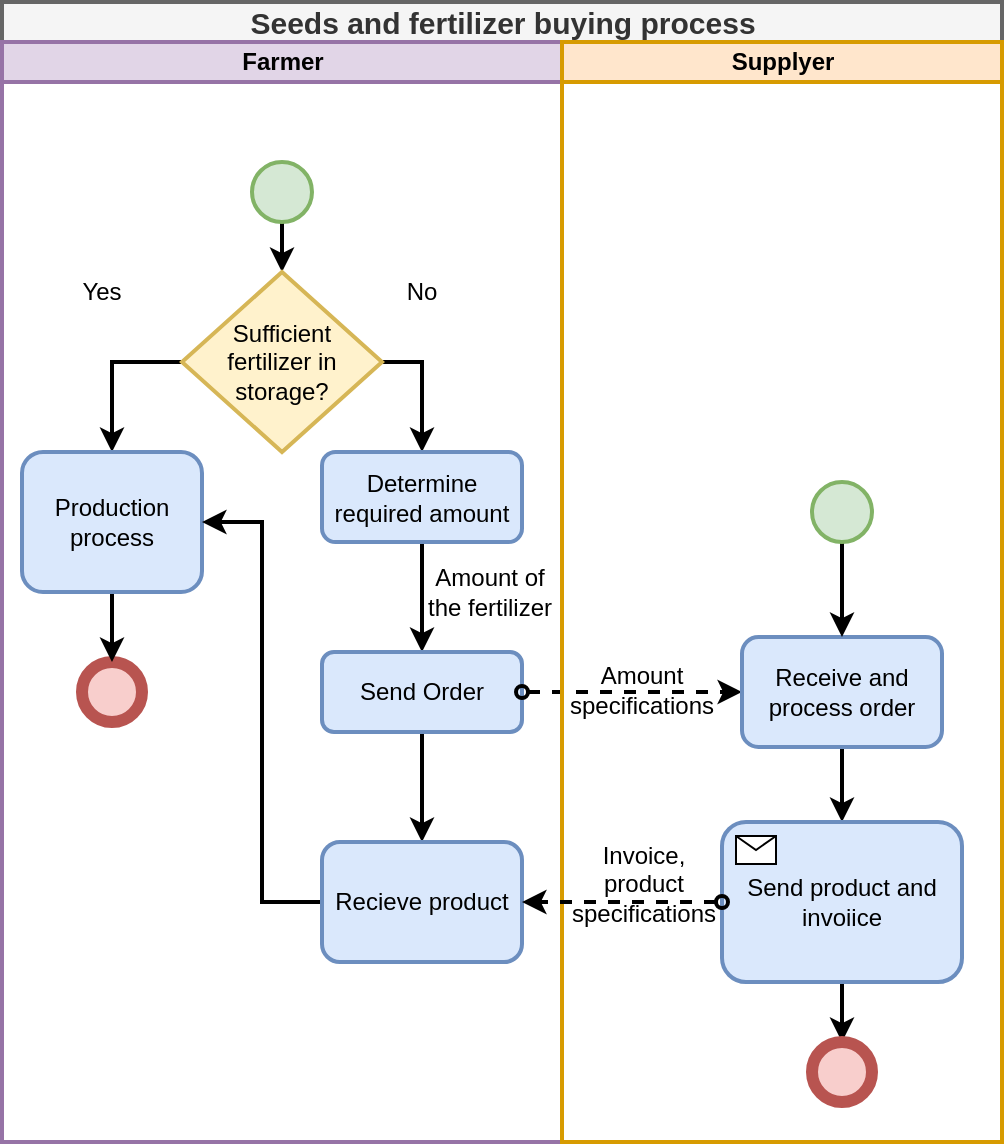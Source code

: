 <mxfile version="14.4.3" type="device"><diagram name="Page-1" id="2a216829-ef6e-dabb-86c1-c78162f3ba2b"><mxGraphModel dx="852" dy="1604" grid="1" gridSize="10" guides="1" tooltips="1" connect="1" arrows="1" fold="1" page="1" pageScale="1" pageWidth="850" pageHeight="1100" background="#ffffff" math="0" shadow="0"><root><mxCell id="0"/><mxCell id="1" parent="0"/><mxCell id="j0sKVIZhn2LfBT5Tu4q3-5" value="&lt;b style=&quot;font-size: 15px&quot;&gt;&lt;span style=&quot;line-height: 107% ; font-family: &amp;#34;arial&amp;#34; , sans-serif&quot;&gt;Seeds and fertilizer buying process&lt;/span&gt;&lt;/b&gt;" style="swimlane;html=1;childLayout=stackLayout;resizeParent=1;resizeParentMax=0;startSize=20;strokeWidth=2;fillColor=#f5f5f5;strokeColor=#666666;fontColor=#333333;" parent="1" vertex="1"><mxGeometry x="120" width="500" height="570" as="geometry"/></mxCell><mxCell id="j0sKVIZhn2LfBT5Tu4q3-6" value="Farmer" style="swimlane;html=1;startSize=20;strokeWidth=2;fillColor=#e1d5e7;strokeColor=#9673a6;" parent="j0sKVIZhn2LfBT5Tu4q3-5" vertex="1"><mxGeometry y="20" width="280" height="550" as="geometry"/></mxCell><mxCell id="j0sKVIZhn2LfBT5Tu4q3-19" style="edgeStyle=orthogonalEdgeStyle;rounded=0;orthogonalLoop=1;jettySize=auto;html=1;entryX=0.5;entryY=0;entryDx=0;entryDy=0;strokeWidth=2;" parent="j0sKVIZhn2LfBT5Tu4q3-6" source="j0sKVIZhn2LfBT5Tu4q3-10" target="j0sKVIZhn2LfBT5Tu4q3-17" edge="1"><mxGeometry relative="1" as="geometry"/></mxCell><mxCell id="j0sKVIZhn2LfBT5Tu4q3-10" value="" style="shape=mxgraph.bpmn.shape;html=1;verticalLabelPosition=bottom;labelBackgroundColor=#ffffff;verticalAlign=top;align=center;perimeter=ellipsePerimeter;outlineConnect=0;outline=standard;symbol=general;strokeWidth=2;fillColor=#d5e8d4;strokeColor=#82b366;" parent="j0sKVIZhn2LfBT5Tu4q3-6" vertex="1"><mxGeometry x="125" y="60" width="30" height="30" as="geometry"/></mxCell><mxCell id="j0sKVIZhn2LfBT5Tu4q3-12" value="" style="shape=mxgraph.bpmn.shape;html=1;verticalLabelPosition=bottom;labelBackgroundColor=#ffffff;verticalAlign=top;align=center;perimeter=ellipsePerimeter;outlineConnect=0;outline=end;symbol=general;strokeWidth=2;fillColor=#f8cecc;strokeColor=#b85450;" parent="j0sKVIZhn2LfBT5Tu4q3-6" vertex="1"><mxGeometry x="40" y="310" width="30" height="30" as="geometry"/></mxCell><mxCell id="j0sKVIZhn2LfBT5Tu4q3-20" style="edgeStyle=orthogonalEdgeStyle;rounded=0;orthogonalLoop=1;jettySize=auto;html=1;entryX=0.5;entryY=0;entryDx=0;entryDy=0;exitX=0;exitY=0.5;exitDx=0;exitDy=0;strokeWidth=2;" parent="j0sKVIZhn2LfBT5Tu4q3-6" source="j0sKVIZhn2LfBT5Tu4q3-17" target="j0sKVIZhn2LfBT5Tu4q3-18" edge="1"><mxGeometry relative="1" as="geometry"/></mxCell><mxCell id="j0sKVIZhn2LfBT5Tu4q3-22" style="edgeStyle=orthogonalEdgeStyle;rounded=0;orthogonalLoop=1;jettySize=auto;html=1;entryX=0.5;entryY=0;entryDx=0;entryDy=0;strokeWidth=2;exitX=1;exitY=0.5;exitDx=0;exitDy=0;" parent="j0sKVIZhn2LfBT5Tu4q3-6" source="j0sKVIZhn2LfBT5Tu4q3-17" target="j0sKVIZhn2LfBT5Tu4q3-21" edge="1"><mxGeometry relative="1" as="geometry"/></mxCell><mxCell id="j0sKVIZhn2LfBT5Tu4q3-17" value="Sufficient &lt;br&gt;fertilizer in storage?" style="shape=hexagon;html=1;whiteSpace=wrap;perimeter=hexagonPerimeter;rounded=0;size=0.5;strokeWidth=2;fillColor=#fff2cc;strokeColor=#d6b656;" parent="j0sKVIZhn2LfBT5Tu4q3-6" vertex="1"><mxGeometry x="90" y="115" width="100" height="90" as="geometry"/></mxCell><mxCell id="j0sKVIZhn2LfBT5Tu4q3-26" style="edgeStyle=orthogonalEdgeStyle;rounded=0;orthogonalLoop=1;jettySize=auto;html=1;entryX=0.5;entryY=0;entryDx=0;entryDy=0;strokeWidth=2;" parent="j0sKVIZhn2LfBT5Tu4q3-6" source="j0sKVIZhn2LfBT5Tu4q3-18" target="j0sKVIZhn2LfBT5Tu4q3-12" edge="1"><mxGeometry relative="1" as="geometry"/></mxCell><mxCell id="j0sKVIZhn2LfBT5Tu4q3-18" value="Production process" style="shape=ext;rounded=1;html=1;whiteSpace=wrap;strokeWidth=2;fillColor=#dae8fc;strokeColor=#6c8ebf;" parent="j0sKVIZhn2LfBT5Tu4q3-6" vertex="1"><mxGeometry x="10" y="205" width="90" height="70" as="geometry"/></mxCell><mxCell id="j0sKVIZhn2LfBT5Tu4q3-27" style="edgeStyle=orthogonalEdgeStyle;rounded=0;orthogonalLoop=1;jettySize=auto;html=1;entryX=0.5;entryY=0;entryDx=0;entryDy=0;strokeWidth=2;" parent="j0sKVIZhn2LfBT5Tu4q3-6" source="j0sKVIZhn2LfBT5Tu4q3-21" target="j0sKVIZhn2LfBT5Tu4q3-25" edge="1"><mxGeometry relative="1" as="geometry"/></mxCell><mxCell id="j0sKVIZhn2LfBT5Tu4q3-21" value="Determine required amount" style="shape=ext;rounded=1;html=1;whiteSpace=wrap;strokeWidth=2;fillColor=#dae8fc;strokeColor=#6c8ebf;" parent="j0sKVIZhn2LfBT5Tu4q3-6" vertex="1"><mxGeometry x="160" y="205" width="100" height="45" as="geometry"/></mxCell><mxCell id="j0sKVIZhn2LfBT5Tu4q3-23" value="Yes" style="text;html=1;strokeColor=none;fillColor=none;align=center;verticalAlign=middle;whiteSpace=wrap;rounded=0;" parent="j0sKVIZhn2LfBT5Tu4q3-6" vertex="1"><mxGeometry x="30" y="115" width="40" height="20" as="geometry"/></mxCell><mxCell id="j0sKVIZhn2LfBT5Tu4q3-24" value="No" style="text;html=1;strokeColor=none;fillColor=none;align=center;verticalAlign=middle;whiteSpace=wrap;rounded=0;" parent="j0sKVIZhn2LfBT5Tu4q3-6" vertex="1"><mxGeometry x="190" y="115" width="40" height="20" as="geometry"/></mxCell><mxCell id="j0sKVIZhn2LfBT5Tu4q3-30" style="edgeStyle=orthogonalEdgeStyle;rounded=0;orthogonalLoop=1;jettySize=auto;html=1;entryX=0.5;entryY=0;entryDx=0;entryDy=0;strokeWidth=2;" parent="j0sKVIZhn2LfBT5Tu4q3-6" source="j0sKVIZhn2LfBT5Tu4q3-25" target="j0sKVIZhn2LfBT5Tu4q3-28" edge="1"><mxGeometry relative="1" as="geometry"/></mxCell><mxCell id="j0sKVIZhn2LfBT5Tu4q3-25" value="Send Order" style="shape=ext;rounded=1;html=1;whiteSpace=wrap;strokeWidth=2;fillColor=#dae8fc;strokeColor=#6c8ebf;" parent="j0sKVIZhn2LfBT5Tu4q3-6" vertex="1"><mxGeometry x="160" y="305" width="100" height="40" as="geometry"/></mxCell><mxCell id="j0sKVIZhn2LfBT5Tu4q3-29" style="edgeStyle=orthogonalEdgeStyle;rounded=0;orthogonalLoop=1;jettySize=auto;html=1;entryX=1;entryY=0.5;entryDx=0;entryDy=0;strokeWidth=2;" parent="j0sKVIZhn2LfBT5Tu4q3-6" source="j0sKVIZhn2LfBT5Tu4q3-28" target="j0sKVIZhn2LfBT5Tu4q3-18" edge="1"><mxGeometry relative="1" as="geometry"/></mxCell><mxCell id="j0sKVIZhn2LfBT5Tu4q3-28" value="Recieve product" style="shape=ext;rounded=1;html=1;whiteSpace=wrap;strokeWidth=2;fillColor=#dae8fc;strokeColor=#6c8ebf;" parent="j0sKVIZhn2LfBT5Tu4q3-6" vertex="1"><mxGeometry x="160" y="400" width="100" height="60" as="geometry"/></mxCell><mxCell id="j0sKVIZhn2LfBT5Tu4q3-43" value="Amount of the fertilizer" style="text;html=1;strokeColor=none;fillColor=none;align=center;verticalAlign=middle;whiteSpace=wrap;rounded=0;" parent="j0sKVIZhn2LfBT5Tu4q3-6" vertex="1"><mxGeometry x="209" y="265" width="70" height="20" as="geometry"/></mxCell><mxCell id="j0sKVIZhn2LfBT5Tu4q3-32" style="edgeStyle=orthogonalEdgeStyle;rounded=0;orthogonalLoop=1;jettySize=auto;html=1;entryX=0;entryY=0.5;entryDx=0;entryDy=0;strokeWidth=2;dashed=1;startArrow=oval;startFill=0;" parent="j0sKVIZhn2LfBT5Tu4q3-5" source="j0sKVIZhn2LfBT5Tu4q3-25" target="j0sKVIZhn2LfBT5Tu4q3-31" edge="1"><mxGeometry relative="1" as="geometry"/></mxCell><mxCell id="j0sKVIZhn2LfBT5Tu4q3-7" value="Supplyer" style="swimlane;html=1;startSize=20;strokeWidth=2;fillColor=#ffe6cc;strokeColor=#d79b00;" parent="j0sKVIZhn2LfBT5Tu4q3-5" vertex="1"><mxGeometry x="280" y="20" width="220" height="550" as="geometry"/></mxCell><mxCell id="j0sKVIZhn2LfBT5Tu4q3-39" style="edgeStyle=orthogonalEdgeStyle;rounded=0;orthogonalLoop=1;jettySize=auto;html=1;entryX=0.5;entryY=0;entryDx=0;entryDy=0;strokeWidth=2;" parent="j0sKVIZhn2LfBT5Tu4q3-7" source="j0sKVIZhn2LfBT5Tu4q3-31" target="j0sKVIZhn2LfBT5Tu4q3-34" edge="1"><mxGeometry relative="1" as="geometry"/></mxCell><mxCell id="j0sKVIZhn2LfBT5Tu4q3-31" value="Receive and process order" style="shape=ext;rounded=1;html=1;whiteSpace=wrap;strokeWidth=2;fillColor=#dae8fc;strokeColor=#6c8ebf;" parent="j0sKVIZhn2LfBT5Tu4q3-7" vertex="1"><mxGeometry x="90" y="297.5" width="100" height="55" as="geometry"/></mxCell><mxCell id="j0sKVIZhn2LfBT5Tu4q3-42" style="edgeStyle=orthogonalEdgeStyle;rounded=0;orthogonalLoop=1;jettySize=auto;html=1;entryX=0.5;entryY=0;entryDx=0;entryDy=0;strokeWidth=2;" parent="j0sKVIZhn2LfBT5Tu4q3-7" source="j0sKVIZhn2LfBT5Tu4q3-34" target="j0sKVIZhn2LfBT5Tu4q3-41" edge="1"><mxGeometry relative="1" as="geometry"/></mxCell><mxCell id="j0sKVIZhn2LfBT5Tu4q3-34" value="Send product and invoiice" style="html=1;whiteSpace=wrap;rounded=1;dropTarget=0;strokeWidth=2;fillColor=#dae8fc;strokeColor=#6c8ebf;" parent="j0sKVIZhn2LfBT5Tu4q3-7" vertex="1"><mxGeometry x="80" y="390" width="120" height="80" as="geometry"/></mxCell><mxCell id="j0sKVIZhn2LfBT5Tu4q3-35" value="" style="html=1;shape=message;outlineConnect=0;" parent="j0sKVIZhn2LfBT5Tu4q3-34" vertex="1"><mxGeometry width="20" height="14" relative="1" as="geometry"><mxPoint x="7" y="7" as="offset"/></mxGeometry></mxCell><mxCell id="j0sKVIZhn2LfBT5Tu4q3-38" style="edgeStyle=orthogonalEdgeStyle;rounded=0;orthogonalLoop=1;jettySize=auto;html=1;entryX=0.5;entryY=0;entryDx=0;entryDy=0;strokeWidth=2;" parent="j0sKVIZhn2LfBT5Tu4q3-7" source="j0sKVIZhn2LfBT5Tu4q3-36" target="j0sKVIZhn2LfBT5Tu4q3-31" edge="1"><mxGeometry relative="1" as="geometry"/></mxCell><mxCell id="j0sKVIZhn2LfBT5Tu4q3-36" value="" style="shape=mxgraph.bpmn.shape;html=1;verticalLabelPosition=bottom;labelBackgroundColor=#ffffff;verticalAlign=top;align=center;perimeter=ellipsePerimeter;outlineConnect=0;outline=standard;symbol=general;strokeWidth=2;fillColor=#d5e8d4;strokeColor=#82b366;" parent="j0sKVIZhn2LfBT5Tu4q3-7" vertex="1"><mxGeometry x="125" y="220" width="30" height="30" as="geometry"/></mxCell><mxCell id="j0sKVIZhn2LfBT5Tu4q3-41" value="" style="shape=mxgraph.bpmn.shape;html=1;verticalLabelPosition=bottom;labelBackgroundColor=#ffffff;verticalAlign=top;align=center;perimeter=ellipsePerimeter;outlineConnect=0;outline=end;symbol=general;strokeWidth=2;fillColor=#f8cecc;strokeColor=#b85450;" parent="j0sKVIZhn2LfBT5Tu4q3-7" vertex="1"><mxGeometry x="125" y="500" width="30" height="30" as="geometry"/></mxCell><mxCell id="j0sKVIZhn2LfBT5Tu4q3-52" value="Amount specifications" style="text;html=1;strokeColor=none;fillColor=none;align=center;verticalAlign=middle;whiteSpace=wrap;rounded=0;" parent="j0sKVIZhn2LfBT5Tu4q3-7" vertex="1"><mxGeometry x="5" y="314" width="70" height="20" as="geometry"/></mxCell><mxCell id="j0sKVIZhn2LfBT5Tu4q3-53" value="Invoice, product specifications" style="text;html=1;strokeColor=none;fillColor=none;align=center;verticalAlign=middle;whiteSpace=wrap;rounded=0;" parent="j0sKVIZhn2LfBT5Tu4q3-7" vertex="1"><mxGeometry x="6" y="411" width="70" height="20" as="geometry"/></mxCell><mxCell id="j0sKVIZhn2LfBT5Tu4q3-40" style="edgeStyle=orthogonalEdgeStyle;rounded=0;orthogonalLoop=1;jettySize=auto;html=1;entryX=1;entryY=0.5;entryDx=0;entryDy=0;strokeWidth=2;dashed=1;startArrow=oval;startFill=0;" parent="j0sKVIZhn2LfBT5Tu4q3-5" source="j0sKVIZhn2LfBT5Tu4q3-34" target="j0sKVIZhn2LfBT5Tu4q3-28" edge="1"><mxGeometry relative="1" as="geometry"/></mxCell></root></mxGraphModel></diagram></mxfile>